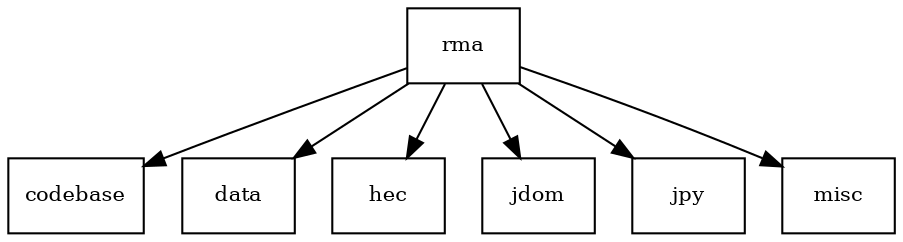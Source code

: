 digraph rma_dependencies {
  node [shape = box, fontsize=10.0];
  rma -> codebase;
  rma -> data;
  rma -> hec;
  rma -> jdom;
  rma -> jpy;
  rma -> misc;
}
